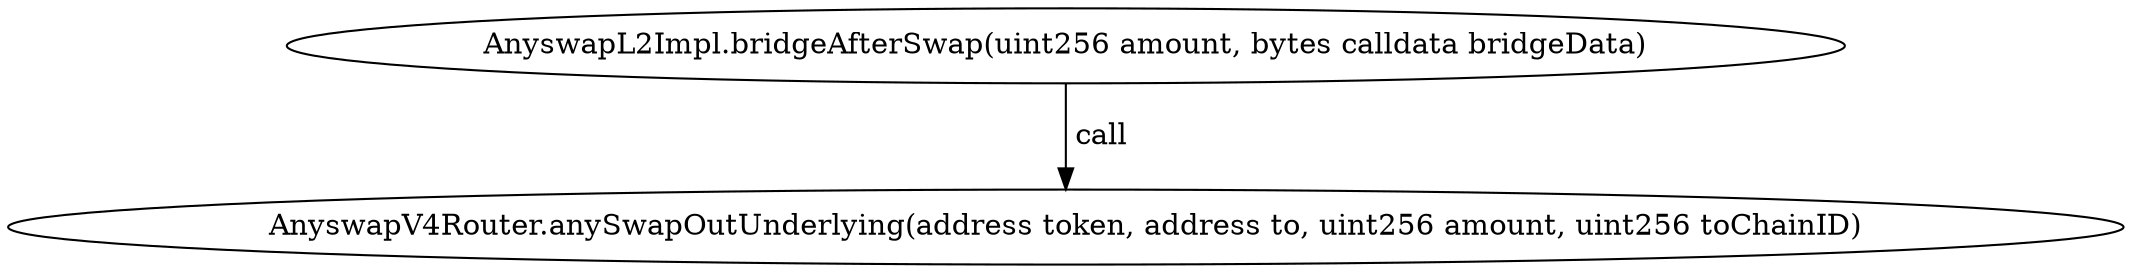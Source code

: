 digraph "" {
	graph [bb="0,0,856.15,124.8"];
	node [label="\N"];
	"AnyswapL2Impl.bridgeAfterSwap(uint256 amount, bytes calldata bridgeData)"	 [height=0.5,
		pos="428.07,106.8",
		width=8.7687];
	"AnyswapV4Router.anySwapOutUnderlying(address token, address to, uint256 amount, uint256 toChainID)"	 [height=0.5,
		pos="428.07,18",
		width=11.891];
	"AnyswapL2Impl.bridgeAfterSwap(uint256 amount, bytes calldata bridgeData)" -> "AnyswapV4Router.anySwapOutUnderlying(address token, address to, uint256 amount, uint256 toChainID)" [key=call,
	label=" call",
	lp="439.93,62.4",
	pos="e,428.07,36.072 428.07,88.401 428.07,76.295 428.07,60.208 428.07,46.467"];
}
